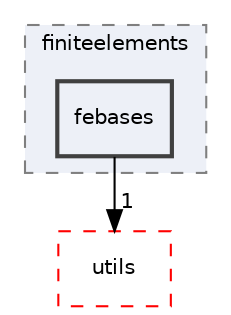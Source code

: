 digraph "febases"
{
 // LATEX_PDF_SIZE
  edge [fontname="Helvetica",fontsize="10",labelfontname="Helvetica",labelfontsize="10"];
  node [fontname="Helvetica",fontsize="10",shape=record];
  compound=true
  subgraph clusterdir_f5e28093cb075fb92f2345f7d8607df6 {
    graph [ bgcolor="#edf0f7", pencolor="grey50", style="filled,dashed,", label="finiteelements", fontname="Helvetica", fontsize="10", URL="dir_f5e28093cb075fb92f2345f7d8607df6.html"]
  dir_61e4bb2d8fdf22e48d3b2b105ffe3f94 [shape=box, label="febases", style="filled,bold,", fillcolor="#edf0f7", color="grey25", URL="dir_61e4bb2d8fdf22e48d3b2b105ffe3f94.html"];
  }
  dir_36505a9bfb81f81ed7a4e794d4cf597e [shape=box, label="utils", style="dashed,", fillcolor="#edf0f7", color="red", URL="dir_36505a9bfb81f81ed7a4e794d4cf597e.html"];
  dir_61e4bb2d8fdf22e48d3b2b105ffe3f94->dir_36505a9bfb81f81ed7a4e794d4cf597e [headlabel="1", labeldistance=1.5 headhref="dir_000010_000029.html"];
}
